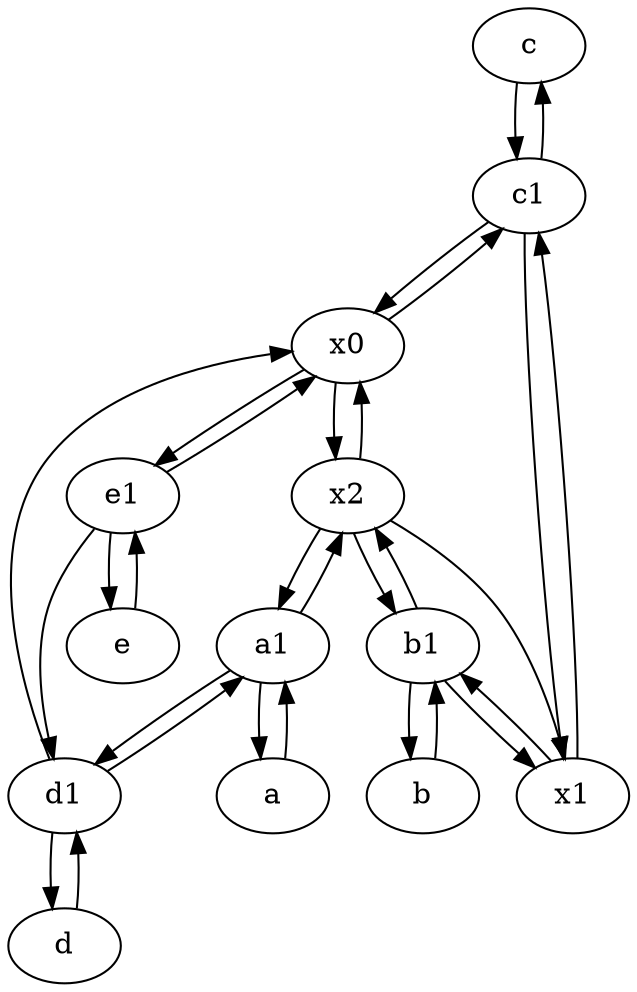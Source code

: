 digraph  {
	c [pos="20,10!"];
	x2;
	a1 [pos="40,15!"];
	e1 [pos="25,45!"];
	d1 [pos="25,30!"];
	c1 [pos="30,15!"];
	b1 [pos="45,20!"];
	b [pos="50,20!"];
	d [pos="20,30!"];
	x1;
	e [pos="30,50!"];
	a [pos="40,10!"];
	x0;
	c -> c1;
	x2 -> b1;
	a1 -> a;
	c1 -> x0;
	x2 -> x0;
	d1 -> a1;
	c1 -> x1;
	x1 -> c1;
	b1 -> b;
	b -> b1;
	x2 -> a1;
	b1 -> x2;
	x0 -> x2;
	a -> a1;
	b1 -> x1;
	d1 -> d;
	a1 -> x2;
	d -> d1;
	x1 -> b1;
	x0 -> e1;
	e1 -> x0;
	e -> e1;
	e1 -> d1;
	e1 -> e;
	a1 -> d1;
	d1 -> x0;
	c1 -> c;
	x2 -> x1;
	x0 -> c1;

	}
